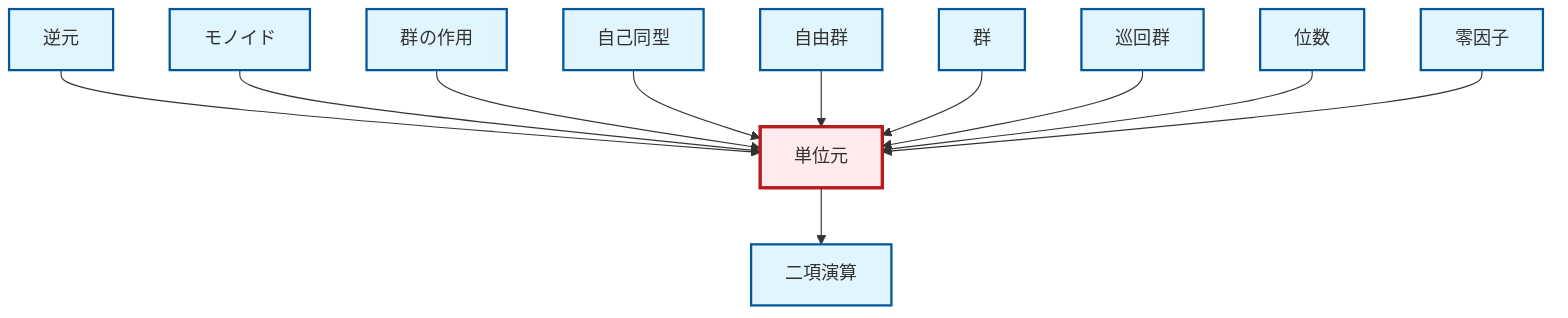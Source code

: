 graph TD
    classDef definition fill:#e1f5fe,stroke:#01579b,stroke-width:2px
    classDef theorem fill:#f3e5f5,stroke:#4a148c,stroke-width:2px
    classDef axiom fill:#fff3e0,stroke:#e65100,stroke-width:2px
    classDef example fill:#e8f5e9,stroke:#1b5e20,stroke-width:2px
    classDef current fill:#ffebee,stroke:#b71c1c,stroke-width:3px
    def-zero-divisor["零因子"]:::definition
    def-free-group["自由群"]:::definition
    def-order["位数"]:::definition
    def-inverse-element["逆元"]:::definition
    def-identity-element["単位元"]:::definition
    def-group-action["群の作用"]:::definition
    def-group["群"]:::definition
    def-cyclic-group["巡回群"]:::definition
    def-monoid["モノイド"]:::definition
    def-automorphism["自己同型"]:::definition
    def-binary-operation["二項演算"]:::definition
    def-inverse-element --> def-identity-element
    def-monoid --> def-identity-element
    def-group-action --> def-identity-element
    def-automorphism --> def-identity-element
    def-free-group --> def-identity-element
    def-group --> def-identity-element
    def-identity-element --> def-binary-operation
    def-cyclic-group --> def-identity-element
    def-order --> def-identity-element
    def-zero-divisor --> def-identity-element
    class def-identity-element current